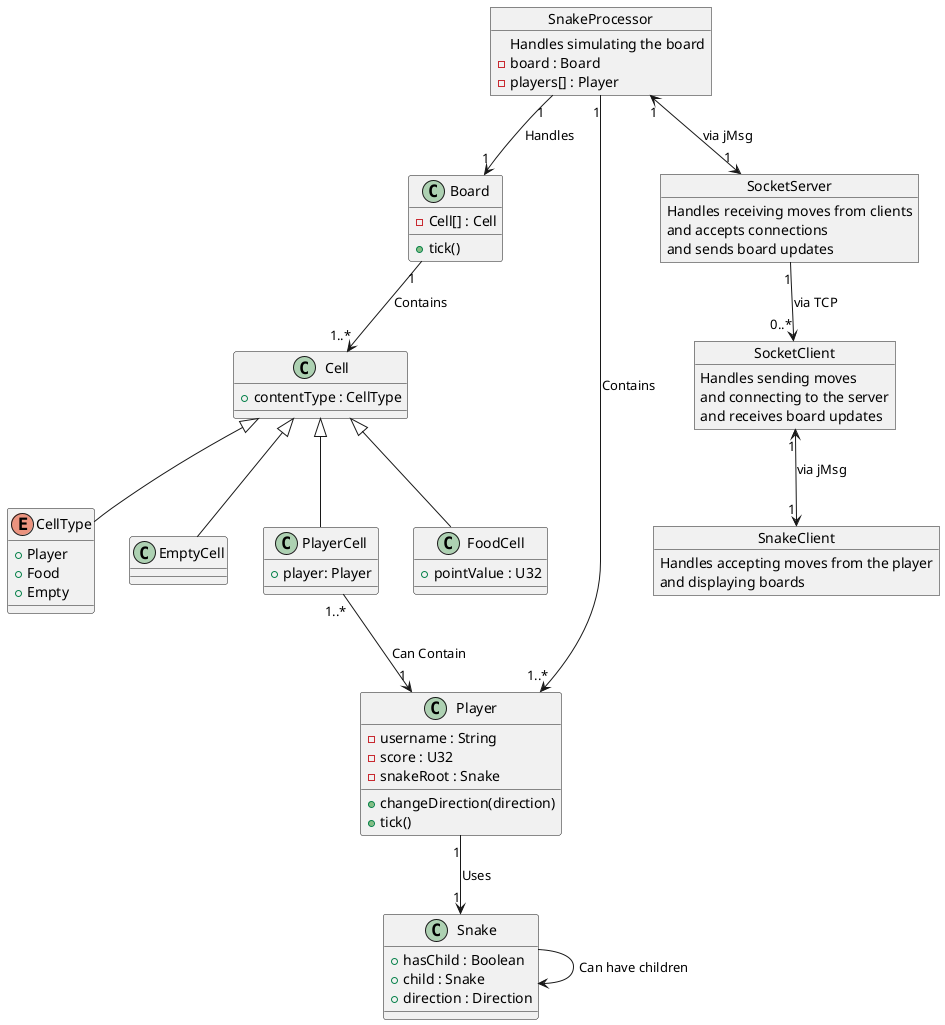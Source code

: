 @startuml
object SnakeProcessor {
Handles simulating the board
- board : Board
- players[] : Player
}

class Board {
- Cell[] : Cell
+ tick()
}

class Cell {
+ contentType : CellType
}

enum CellType {
+ Player
+ Food
+ Empty
}

Cell <|-- CellType

Board "1" --> "1..*" Cell : "Contains"

class EmptyCell {
}

Cell <|-- EmptyCell

class PlayerCell {
+player: Player
}

Cell <|-- PlayerCell

class Player {
- username : String
- score : U32
- snakeRoot : Snake
+ changeDirection(direction)
+ tick()
}

SnakeProcessor "1" --> "1..*" Player : "Contains"

class FoodCell {
+ pointValue : U32
}

Cell <|-- FoodCell
PlayerCell "1..*" --> "1" Player : "Can Contain"

class Snake {
+ hasChild : Boolean
+ child : Snake
+ direction : Direction
}

Snake --> Snake : "Can have children"
Player "1" --> "1" Snake : "Uses"

SnakeProcessor "1" --> "1" Board : "Handles"

object SocketServer {
Handles receiving moves from clients
and accepts connections
and sends board updates
}

object SocketClient {
Handles sending moves
and connecting to the server
and receives board updates
}

object SnakeClient {
Handles accepting moves from the player
and displaying boards
}

SocketServer "1" --> "0..*" SocketClient : "via TCP"
SnakeProcessor "1" <--> "1" SocketServer : "via jMsg"
SocketClient "1" <--> "1" SnakeClient : "via jMsg"
@enduml
